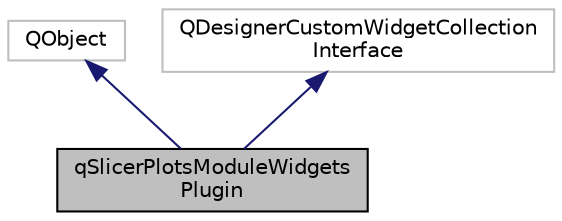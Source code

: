 digraph "qSlicerPlotsModuleWidgetsPlugin"
{
  bgcolor="transparent";
  edge [fontname="Helvetica",fontsize="10",labelfontname="Helvetica",labelfontsize="10"];
  node [fontname="Helvetica",fontsize="10",shape=record];
  Node3 [label="qSlicerPlotsModuleWidgets\lPlugin",height=0.2,width=0.4,color="black", fillcolor="grey75", style="filled", fontcolor="black"];
  Node4 -> Node3 [dir="back",color="midnightblue",fontsize="10",style="solid",fontname="Helvetica"];
  Node4 [label="QObject",height=0.2,width=0.4,color="grey75"];
  Node5 -> Node3 [dir="back",color="midnightblue",fontsize="10",style="solid",fontname="Helvetica"];
  Node5 [label="QDesignerCustomWidgetCollection\lInterface",height=0.2,width=0.4,color="grey75"];
}
